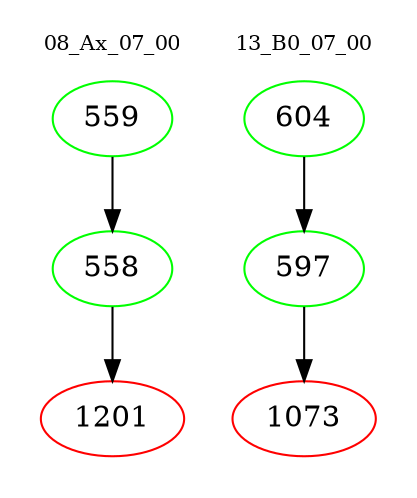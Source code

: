 digraph{
subgraph cluster_0 {
color = white
label = "08_Ax_07_00";
fontsize=10;
T0_559 [label="559", color="green"]
T0_559 -> T0_558 [color="black"]
T0_558 [label="558", color="green"]
T0_558 -> T0_1201 [color="black"]
T0_1201 [label="1201", color="red"]
}
subgraph cluster_1 {
color = white
label = "13_B0_07_00";
fontsize=10;
T1_604 [label="604", color="green"]
T1_604 -> T1_597 [color="black"]
T1_597 [label="597", color="green"]
T1_597 -> T1_1073 [color="black"]
T1_1073 [label="1073", color="red"]
}
}
